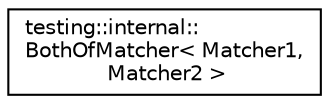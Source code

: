 digraph "Graphical Class Hierarchy"
{
  edge [fontname="Helvetica",fontsize="10",labelfontname="Helvetica",labelfontsize="10"];
  node [fontname="Helvetica",fontsize="10",shape=record];
  rankdir="LR";
  Node1 [label="testing::internal::\lBothOfMatcher\< Matcher1,\l Matcher2 \>",height=0.2,width=0.4,color="black", fillcolor="white", style="filled",URL="$classtesting_1_1internal_1_1_both_of_matcher.html"];
}

